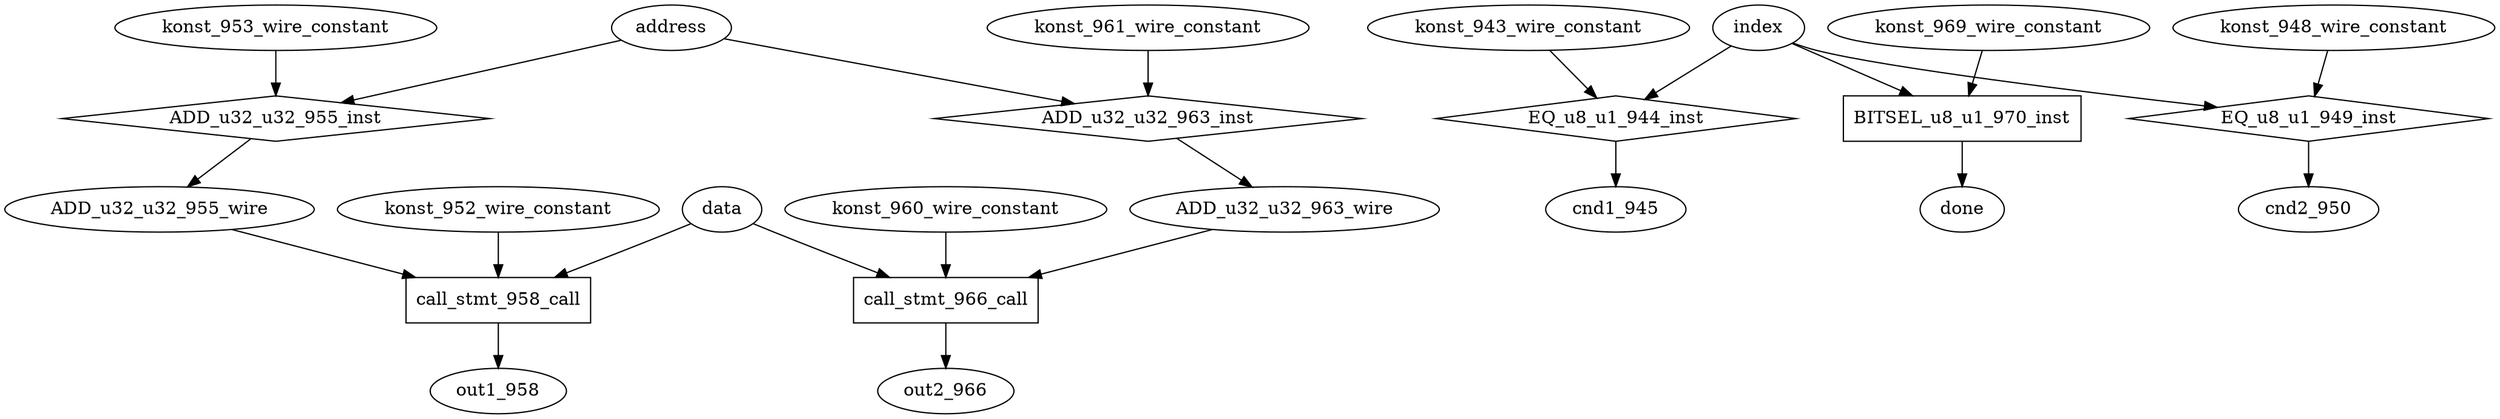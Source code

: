 digraph data_path {
  ADD_u32_u32_955_wire [shape=ellipse];
  ADD_u32_u32_963_wire [shape=ellipse];
  cnd1_945 [shape=ellipse];
  cnd2_950 [shape=ellipse];
  konst_943_wire_constant [shape=ellipse];
  konst_948_wire_constant [shape=ellipse];
  konst_952_wire_constant [shape=ellipse];
  konst_953_wire_constant [shape=ellipse];
  konst_960_wire_constant [shape=ellipse];
  konst_961_wire_constant [shape=ellipse];
  konst_969_wire_constant [shape=ellipse];
  out1_958 [shape=ellipse];
  out2_966 [shape=ellipse];
  ADD_u32_u32_955_inst [shape=diamond];
address  -> ADD_u32_u32_955_inst;
konst_953_wire_constant  -> ADD_u32_u32_955_inst;
ADD_u32_u32_955_inst -> ADD_u32_u32_955_wire;
  ADD_u32_u32_963_inst [shape=diamond];
address  -> ADD_u32_u32_963_inst;
konst_961_wire_constant  -> ADD_u32_u32_963_inst;
ADD_u32_u32_963_inst -> ADD_u32_u32_963_wire;
  BITSEL_u8_u1_970_inst [shape=rectangle];
index  -> BITSEL_u8_u1_970_inst;
konst_969_wire_constant  -> BITSEL_u8_u1_970_inst;
BITSEL_u8_u1_970_inst -> done;
  EQ_u8_u1_944_inst [shape=diamond];
index  -> EQ_u8_u1_944_inst;
konst_943_wire_constant  -> EQ_u8_u1_944_inst;
EQ_u8_u1_944_inst -> cnd1_945;
  EQ_u8_u1_949_inst [shape=diamond];
index  -> EQ_u8_u1_949_inst;
konst_948_wire_constant  -> EQ_u8_u1_949_inst;
EQ_u8_u1_949_inst -> cnd2_950;
  call_stmt_958_call [shape=rectangle];
konst_952_wire_constant  -> call_stmt_958_call;
ADD_u32_u32_955_wire  -> call_stmt_958_call;
data  -> call_stmt_958_call;
call_stmt_958_call -> out1_958;
  call_stmt_966_call [shape=rectangle];
konst_960_wire_constant  -> call_stmt_966_call;
ADD_u32_u32_963_wire  -> call_stmt_966_call;
data  -> call_stmt_966_call;
call_stmt_966_call -> out2_966;
}
